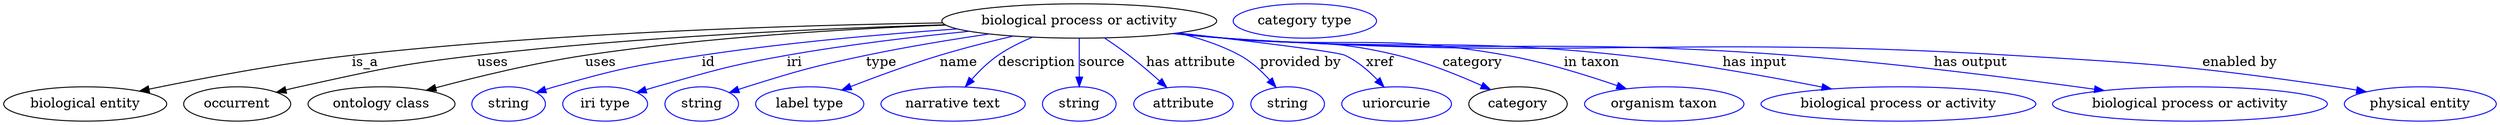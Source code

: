 digraph {
	graph [bb="0,0,2605.4,123"];
	node [label="\N"];
	"biological process or activity"	[height=0.5,
		label="biological process or activity",
		pos="1125.1,105",
		width=3.9899];
	"biological entity"	[height=0.5,
		pos="85.142,18",
		width=2.3651];
	"biological process or activity" -> "biological entity"	[label=is_a,
		lp="378.14,61.5",
		pos="e,141.99,31.466 982.35,102.98 829.09,100.6 578.72,92.969 364.14,69 291.02,60.832 208.14,45.148 151.84,33.515"];
	occurrent	[height=0.5,
		pos="244.14,18",
		width=1.5526];
	"biological process or activity" -> occurrent	[label=uses,
		lp="511.64,61.5",
		pos="e,285.28,30.292 984.92,101.03 856.97,97.178 662.85,88.465 495.14,69 411.74,59.321 391.15,53.97 309.14,36 304.54,34.992 299.78,33.879 \
295.01,32.72"];
	"ontology class"	[height=0.5,
		pos="395.14,18",
		width=2.1304];
	"biological process or activity" -> "ontology class"	[label=uses,
		lp="625.64,61.5",
		pos="e,442.31,32.344 985.69,100.64 881.48,96.66 735.79,87.963 609.14,69 555.23,60.928 494.84,46.293 452,34.934"];
	id	[color=blue,
		height=0.5,
		label=string,
		pos="528.14,18",
		width=1.0652];
	"biological process or activity" -> id	[color=blue,
		label=id,
		lp="738.14,61.5",
		pos="e,557.14,29.954 997.81,96.616 920.42,91.155 819.76,82.32 731.14,69 661.49,58.531 643.93,55.131 576.14,36 573.04,35.124 569.84,34.151 \
566.64,33.129",
		style=solid];
	iri	[color=blue,
		height=0.5,
		label="iri type",
		pos="629.14,18",
		width=1.2277];
	"biological process or activity" -> iri	[color=blue,
		label=iri,
		lp="827.14,61.5",
		pos="e,662.45,29.87 1009.9,94.228 952.32,88.485 881.79,80.139 819.14,69 757.9,58.112 743.06,52.681 683.14,36 679.57,35.006 675.88,33.935 \
672.18,32.833",
		style=solid];
	type	[color=blue,
		height=0.5,
		label=string,
		pos="730.14,18",
		width=1.0652];
	"biological process or activity" -> type	[color=blue,
		label=type,
		lp="918.14,61.5",
		pos="e,759.09,29.926 1030.9,91.393 991.01,85.493 944.14,77.815 902.14,69 845.91,57.197 831.99,53.122 777.14,36 774.39,35.139 771.55,34.215 \
768.71,33.259",
		style=solid];
	name	[color=blue,
		height=0.5,
		label="label type",
		pos="843.14,18",
		width=1.5707];
	"biological process or activity" -> name	[color=blue,
		label=name,
		lp="999.14,61.5",
		pos="e,876.58,32.541 1056,89.172 1031.5,83.47 1004,76.511 979.14,69 947.51,59.43 912.53,46.515 885.97,36.209",
		style=solid];
	description	[color=blue,
		height=0.5,
		label="narrative text",
		pos="993.14,18",
		width=2.0943];
	"biological process or activity" -> description	[color=blue,
		label=description,
		lp="1080.6,61.5",
		pos="e,1006,36.071 1076.1,87.95 1063.8,82.839 1051,76.517 1040.1,69 1030.1,62.064 1020.5,52.657 1012.7,43.873",
		style=solid];
	source	[color=blue,
		height=0.5,
		label=string,
		pos="1125.1,18",
		width=1.0652];
	"biological process or activity" -> source	[color=blue,
		label=source,
		lp="1149.1,61.5",
		pos="e,1125.1,36.175 1125.1,86.799 1125.1,75.163 1125.1,59.548 1125.1,46.237",
		style=solid];
	"has attribute"	[color=blue,
		height=0.5,
		label=attribute,
		pos="1233.1,18",
		width=1.4443];
	"biological process or activity" -> "has attribute"	[color=blue,
		label="has attribute",
		lp="1242.1,61.5",
		pos="e,1216,35.398 1151.6,87.232 1159.9,81.663 1169.1,75.277 1177.1,69 1187.8,60.752 1198.9,51.036 1208.4,42.372",
		style=solid];
	"provided by"	[color=blue,
		height=0.5,
		label=string,
		pos="1341.1,18",
		width=1.0652];
	"biological process or activity" -> "provided by"	[color=blue,
		label="provided by",
		lp="1355.6,61.5",
		pos="e,1329.6,35.469 1229,92.482 1251.1,87.307 1273.6,79.822 1293.1,69 1304.5,62.689 1314.9,52.772 1323,43.428",
		style=solid];
	xref	[color=blue,
		height=0.5,
		label=uriorcurie,
		pos="1455.1,18",
		width=1.5887];
	"biological process or activity" -> xref	[color=blue,
		label=xref,
		lp="1438.6,61.5",
		pos="e,1442.2,35.839 1228.7,92.435 1303.9,83.778 1394.1,72.802 1402.1,69 1414.8,63.035 1426.4,52.908 1435.5,43.321",
		style=solid];
	category	[height=0.5,
		pos="1582.1,18",
		width=1.4263];
	"biological process or activity" -> category	[color=blue,
		label=category,
		lp="1534.6,61.5",
		pos="e,1553.6,33.099 1227.7,92.36 1244.3,90.534 1261.2,88.692 1277.1,87 1357.1,78.532 1379,88.118 1457.1,69 1487.4,61.591 1520,48.341 \
1544.4,37.341",
		style=solid];
	"in taxon"	[color=blue,
		height=0.5,
		label="organism taxon",
		pos="1735.1,18",
		width=2.3109];
	"biological process or activity" -> "in taxon"	[color=blue,
		label="in taxon",
		lp="1659.1,61.5",
		pos="e,1695.4,33.887 1225.2,92.086 1242.5,90.233 1260.3,88.454 1277.1,87 1407.1,75.746 1441.7,92.075 1570.1,69 1609.8,61.876 1653.4,48.424 \
1685.8,37.266",
		style=solid];
	"has input"	[color=blue,
		height=0.5,
		label="biological process or activity",
		pos="1980.1,18",
		width=3.9899];
	"biological process or activity" -> "has input"	[color=blue,
		label="has input",
		lp="1829.6,61.5",
		pos="e,1910.1,33.763 1224.4,91.916 1241.9,90.059 1260.1,88.324 1277.1,87 1461.2,72.732 1508.6,88.831 1692.1,69 1762.8,61.364 1842.4,47.112 \
1900,35.772",
		style=solid];
	"has output"	[color=blue,
		height=0.5,
		label="biological process or activity",
		pos="2285.1,18",
		width=3.9899];
	"biological process or activity" -> "has output"	[color=blue,
		label="has output",
		lp="2055.6,61.5",
		pos="e,2195.3,32.085 1223.6,91.817 1241.4,89.948 1259.8,88.233 1277.1,87 1538.8,68.405 1605.5,88.599 1867.1,69 1976.2,60.828 2100.6,45.122 \
2185.2,33.484",
		style=solid];
	"enabled by"	[color=blue,
		height=0.5,
		label="physical entity",
		pos="2526.1,18",
		width=2.2026];
	"biological process or activity" -> "enabled by"	[color=blue,
		label="enabled by",
		lp="2337.6,61.5",
		pos="e,2469.5,30.761 1222.7,91.779 1240.8,89.888 1259.5,88.176 1277.1,87 1641.3,62.692 1733.8,90.644 2098.1,69 2249.7,59.996 2287.9,57.756 \
2438.1,36 2445,35.011 2452.1,33.855 2459.2,32.619",
		style=solid];
	"named thing_category"	[color=blue,
		height=0.5,
		label="category type",
		pos="1361.1,105",
		width=2.0762];
}
